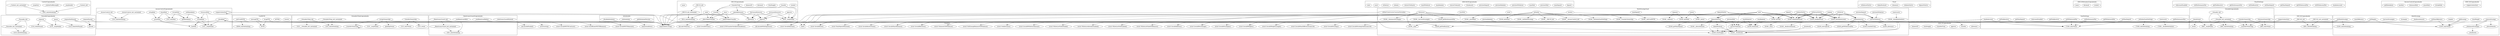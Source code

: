strict digraph {
subgraph cluster_5002_ContextUpgradeable {
label = "ContextUpgradeable"
"5002___Context_init" [label="__Context_init"]
"5002__msgSender" [label="_msgSender"]
"5002__contextSuffixLength" [label="_contextSuffixLength"]
"5002__msgData" [label="_msgData"]
"5002___Context_init_unchained" [label="__Context_init_unchained"]
"5002___Context_init" -> "5002_onlyInitializing"
"5002___Context_init_unchained" -> "5002_onlyInitializing"
}subgraph cluster_3088_Initializable {
label = "Initializable"
"3088__getInitializedVersion" [label="_getInitializedVersion"]
"3088__isInitializing" [label="_isInitializing"]
"3088__disableInitializers" [label="_disableInitializers"]
}subgraph cluster_3216_PausableUpgradeable {
label = "PausableUpgradeable"
"3216___Pausable_init_unchained" [label="__Pausable_init_unchained"]
"3216_paused" [label="paused"]
"3216__requireNotPaused" [label="_requireNotPaused"]
"3216__requirePaused" [label="_requirePaused"]
"3216__pause" [label="_pause"]
"3216__unpause" [label="_unpause"]
"3216___Pausable_init" [label="__Pausable_init"]
"3216___Pausable_init" -> "3216___Pausable_init_unchained"
"3216__pause" -> "3216__msgSender"
"3216__unpause" -> "3216__msgSender"
"3216___Pausable_init" -> "3216_onlyInitializing"
"3216__unpause" -> "3216_whenPaused"
"3216__requireNotPaused" -> "3216_paused"
"3216__requirePaused" -> "3216_paused"
"3216__pause" -> "3216_whenNotPaused"
"3216___Pausable_init_unchained" -> "3216_onlyInitializing"
}subgraph cluster_3992_IERC20Upgradeable {
label = "IERC20Upgradeable"
"3992_allowance" [label="allowance"]
"3992_transfer" [label="transfer"]
"3992_approve" [label="approve"]
"3992_transferFrom" [label="transferFrom"]
"3992_totalSupply" [label="totalSupply"]
"3992_balanceOf" [label="balanceOf"]
}subgraph cluster_2352_AccessControlUpgradeable {
label = "AccessControlUpgradeable"
"2352__setRoleAdmin" [label="_setRoleAdmin"]
"2352__setupRole" [label="_setupRole"]
"2352__grantRole" [label="_grantRole"]
"2352_revokeRole" [label="revokeRole"]
"2352__checkRole" [label="_checkRole"]
"2352_supportsInterface" [label="supportsInterface"]
"2352_getRoleAdmin" [label="getRoleAdmin"]
"2352__revokeRole" [label="_revokeRole"]
"2352___AccessControl_init_unchained" [label="__AccessControl_init_unchained"]
"2352_grantRole" [label="grantRole"]
"2352_hasRole" [label="hasRole"]
"2352___AccessControl_init" [label="__AccessControl_init"]
"2352_renounceRole" [label="renounceRole"]
"2352___AccessControl_init" -> "2352_onlyInitializing"
"2352__setRoleAdmin" -> "2352_getRoleAdmin"
"2352_renounceRole" -> "2352__msgSender"
"2352__grantRole" -> "2352__msgSender"
"2352_supportsInterface" -> "2352_supportsInterface"
"2352__checkRole" -> "2352_hasRole"
"2352___AccessControl_init_unchained" -> "2352_onlyInitializing"
"2352_revokeRole" -> "2352__revokeRole"
"2352__revokeRole" -> "2352_hasRole"
"2352_grantRole" -> "2352_onlyRole"
"2352_renounceRole" -> "2352__revokeRole"
"2352__setupRole" -> "2352__grantRole"
"2352_revokeRole" -> "2352_onlyRole"
"2352_revokeRole" -> "2352_getRoleAdmin"
"2352_grantRole" -> "2352_getRoleAdmin"
"2352_grantRole" -> "2352__grantRole"
"2352__revokeRole" -> "2352__msgSender"
"2352__checkRole" -> "2352__checkRole"
"2352__checkRole" -> "2352__msgSender"
"2352__grantRole" -> "2352_hasRole"
}subgraph cluster_30004_UseWETH {
label = "UseWETH"
"30004_receive" [label="receive"]
"30004_wETH" [label="wETH"]
"30004_wETHA" [label="wETHA"]
"30004_wrapETH" [label="wrapETH"]
"30004_unwrapETH" [label="unwrapETH"]
"30004__initUseWETH" [label="_initUseWETH"]
"30004_unwrapETH" -> "30004_wETH"
"30004_wrapETH" -> "30004_wETH"
"30004__initUseWETH" -> "30004_onlyInitializing"
}subgraph cluster_3914_ERC20Upgradeable {
label = "ERC20Upgradeable"
"3914_symbol" [label="symbol"]
"3914_transfer" [label="transfer"]
"3914_totalSupply" [label="totalSupply"]
"3914_increaseAllowance" [label="increaseAllowance"]
"3914_approve" [label="approve"]
"3914_decreaseAllowance" [label="decreaseAllowance"]
"3914__mint" [label="_mint"]
"3914_decimals" [label="decimals"]
"3914_balanceOf" [label="balanceOf"]
"3914__beforeTokenTransfer" [label="_beforeTokenTransfer"]
"3914___ERC20_init" [label="__ERC20_init"]
"3914__transfer" [label="_transfer"]
"3914__spendAllowance" [label="_spendAllowance"]
"3914__afterTokenTransfer" [label="_afterTokenTransfer"]
"3914_transferFrom" [label="transferFrom"]
"3914___ERC20_init_unchained" [label="__ERC20_init_unchained"]
"3914__burn" [label="_burn"]
"3914__approve" [label="_approve"]
"3914_name" [label="name"]
"3914_allowance" [label="allowance"]
"3914_transferFrom" -> "3914__spendAllowance"
"3914_decreaseAllowance" -> "3914_allowance"
"3914__transfer" -> "3914__afterTokenTransfer"
"3914__spendAllowance" -> "3914__approve"
"3914_transfer" -> "3914__msgSender"
"3914__spendAllowance" -> "3914_allowance"
"3914_decreaseAllowance" -> "3914__approve"
"3914_transfer" -> "3914__transfer"
"3914_transferFrom" -> "3914__transfer"
"3914_approve" -> "3914__approve"
"3914_increaseAllowance" -> "3914__approve"
"3914__mint" -> "3914__beforeTokenTransfer"
"3914___ERC20_init_unchained" -> "3914_onlyInitializing"
"3914_increaseAllowance" -> "3914_allowance"
"3914_decreaseAllowance" -> "3914__msgSender"
"3914__burn" -> "3914__beforeTokenTransfer"
"3914__mint" -> "3914__afterTokenTransfer"
"3914__transfer" -> "3914__beforeTokenTransfer"
"3914__burn" -> "3914__afterTokenTransfer"
"3914___ERC20_init" -> "3914___ERC20_init_unchained"
"3914_approve" -> "3914__msgSender"
"3914___ERC20_init" -> "3914_onlyInitializing"
"3914_increaseAllowance" -> "3914__msgSender"
"3914_transferFrom" -> "3914__msgSender"
}subgraph cluster_2894_IERC4626Upgradeable {
label = "IERC4626Upgradeable"
"2894_deposit" [label="deposit"]
"2894_maxDeposit" [label="maxDeposit"]
"2894_previewMint" [label="previewMint"]
"2894_maxMint" [label="maxMint"]
"2894_previewWithdraw" [label="previewWithdraw"]
"2894_previewRedeem" [label="previewRedeem"]
"2894_previewDeposit" [label="previewDeposit"]
"2894_totalAssets" [label="totalAssets"]
"2894_convertToAssets" [label="convertToAssets"]
"2894_maxRedeem" [label="maxRedeem"]
"2894_maxWithdraw" [label="maxWithdraw"]
"2894_convertToShares" [label="convertToShares"]
"2894_redeem" [label="redeem"]
"2894_withdraw" [label="withdraw"]
"2894_asset" [label="asset"]
"2894_mint" [label="mint"]
}subgraph cluster_2532_Ownable2StepUpgradeable {
label = "Ownable2StepUpgradeable"
"2532_transferOwnership" [label="transferOwnership"]
"2532___Ownable2Step_init_unchained" [label="__Ownable2Step_init_unchained"]
"2532_acceptOwnership" [label="acceptOwnership"]
"2532_pendingOwner" [label="pendingOwner"]
"2532__transferOwnership" [label="_transferOwnership"]
"2532___Ownable2Step_init" [label="__Ownable2Step_init"]
"2532___Ownable2Step_init" -> "2532_onlyInitializing"
"2532___Ownable2Step_init_unchained" -> "2532_onlyInitializing"
"2532_acceptOwnership" -> "2532__transferOwnership"
"2532___Ownable2Step_init" -> "2532___Ownable_init_unchained"
"2532_transferOwnership" -> "2532_onlyOwner"
"2532_acceptOwnership" -> "2532_pendingOwner"
"2532__transferOwnership" -> "2532__transferOwnership"
"2532_transferOwnership" -> "2532_owner"
"2532_acceptOwnership" -> "2532__msgSender"
}subgraph cluster_3301_ReentrancyGuardUpgradeable {
label = "ReentrancyGuardUpgradeable"
"3301__reentrancyGuardEntered" [label="_reentrancyGuardEntered"]
"3301___ReentrancyGuard_init_unchained" [label="__ReentrancyGuard_init_unchained"]
"3301__nonReentrantBefore" [label="_nonReentrantBefore"]
"3301__nonReentrantAfter" [label="_nonReentrantAfter"]
"3301___ReentrancyGuard_init" [label="__ReentrancyGuard_init"]
"3301___ReentrancyGuard_init" -> "3301___ReentrancyGuard_init_unchained"
"3301___ReentrancyGuard_init_unchained" -> "3301_onlyInitializing"
"3301___ReentrancyGuard_init" -> "3301_onlyInitializing"
}subgraph cluster_24549_MultiStrategyVault {
label = "MultiStrategyVault"
"24549_slitherConstructorConstantVariables" [label="slitherConstructorConstantVariables"]
"24549__redeemInternal" [label="_redeemInternal"]
"24549_constructor" [label="constructor"]
"24549_withdrawNative" [label="withdrawNative"]
"24549_totalAssets" [label="totalAssets"]
"24549_previewRedeem" [label="previewRedeem"]
"24549_redeemNative" [label="redeemNative"]
"24549_convertToAssets" [label="convertToAssets"]
"24549_depositNative" [label="depositNative"]
"24549_pause" [label="pause"]
"24549_withdraw" [label="withdraw"]
"24549_maxWithdraw" [label="maxWithdraw"]
"24549_redeem" [label="redeem"]
"24549_convertToShares" [label="convertToShares"]
"24549_unpause" [label="unpause"]
"24549_mint" [label="mint"]
"24549_previewWithdraw" [label="previewWithdraw"]
"24549_receive" [label="receive"]
"24549_maxDeposit" [label="maxDeposit"]
"24549_previewDeposit" [label="previewDeposit"]
"24549_initialize" [label="initialize"]
"24549_asset" [label="asset"]
"24549__depositInternal" [label="_depositInternal"]
"24549_maxMint" [label="maxMint"]
"24549_previewMint" [label="previewMint"]
"24549_rebalance" [label="rebalance"]
"24549_deposit" [label="deposit"]
"24549_maxRedeem" [label="maxRedeem"]
"24549_tokenPerAsset" [label="tokenPerAsset"]
"24549_initialize" -> "24549__transferOwnership"
"24549_withdrawNative" -> "24549_nonReentrant"
"24549_redeemNative" -> "24549_onlyWhiteListed"
"24549_deposit" -> "24549_whenNotPaused"
"24549__redeemInternal" -> "24549_allowance"
"24549_withdrawNative" -> "24549_whenNotPaused"
"24549_withdraw" -> "24549_onlyWhiteListed"
"24549_rebalance" -> "24549__mint"
"24549_initialize" -> "24549__initUseWETH"
"24549_maxWithdraw" -> "24549_balanceOf"
"24549__redeemInternal" -> "24549__burn"
"24549_rebalance" -> "24549_getFeeReceiver"
"24549_maxRedeem" -> "24549_balanceOf"
"24549_redeem" -> "24549_whenNotPaused"
"24549__depositInternal" -> "24549__mint"
"24549_mint" -> "24549_whenNotPaused"
"24549_withdraw" -> "24549_whenNotPaused"
"24549_convertToAssets" -> "24549__totalAssets"
"24549_depositNative" -> "24549_onlyWhiteListed"
"24549_rebalance" -> "24549__harvestStrategies"
"24549_withdraw" -> "24549__redeemInternal"
"24549_receive" -> "24549_wETHA"
"24549_redeem" -> "24549_nonReentrant"
"24549_initialize" -> "24549__grantRole"
"24549__depositInternal" -> "24549__totalAssets"
"24549__redeemInternal" -> "24549__deallocateAssets"
"24549_deposit" -> "24549_nonReentrant"
"24549_mint" -> "24549_nonReentrant"
"24549__redeemInternal" -> "24549_unwrapETH"
"24549_redeemNative" -> "24549_nonReentrant"
"24549_unpause" -> "24549__unpause"
"24549__depositInternal" -> "24549_balanceOf"
"24549_mint" -> "24549_onlyWhiteListed"
"24549_pause" -> "24549_onlyRole"
"24549_depositNative" -> "24549_wETHA"
"24549_withdrawNative" -> "24549_onlyWhiteListed"
"24549__redeemInternal" -> "24549_getWithdrawalFee"
"24549_pause" -> "24549__pause"
"24549_rebalance" -> "24549_totalSupply"
"24549_rebalance" -> "24549_getPerformanceFee"
"24549_initialize" -> "24549_initializer"
"24549__depositInternal" -> "24549_getMaxDeposit"
"24549_redeemNative" -> "24549_wETHA"
"24549_totalAssets" -> "24549__totalAssets"
"24549_redeemNative" -> "24549_whenNotPaused"
"24549_unpause" -> "24549_onlyRole"
"24549_withdrawNative" -> "24549_wETHA"
"24549__depositInternal" -> "24549_totalSupply"
"24549_convertToAssets" -> "24549_totalSupply"
"24549_depositNative" -> "24549_whenNotPaused"
"24549__depositInternal" -> "24549_tokenPerAsset"
"24549_mint" -> "24549__depositInternal"
"24549_deposit" -> "24549_onlyWhiteListed"
"24549_redeemNative" -> "24549__redeemInternal"
"24549_initialize" -> "24549__initMultiStrategy"
"24549_withdrawNative" -> "24549__redeemInternal"
"24549_depositNative" -> "24549_nonReentrant"
"24549_rebalance" -> "24549__rebalanceStrategies"
"24549__redeemInternal" -> "24549__totalAssets"
"24549_deposit" -> "24549__depositInternal"
"24549_redeem" -> "24549_onlyWhiteListed"
"24549_initialize" -> "24549___ERC20_init"
"24549_initialize" -> "24549___AccessControl_init"
"24549_convertToShares" -> "24549__totalAssets"
"24549__depositInternal" -> "24549__allocateAssets"
"24549_withdraw" -> "24549_nonReentrant"
"24549__redeemInternal" -> "24549_balanceOf"
"24549_constructor" -> "24549__disableInitializers"
"24549_depositNative" -> "24549__depositInternal"
"24549_redeem" -> "24549__redeemInternal"
"24549_rebalance" -> "24549_whenNotPaused"
"24549_tokenPerAsset" -> "24549__totalAssets"
"24549__redeemInternal" -> "24549_totalSupply"
"24549_rebalance" -> "24549_nonReentrant"
"24549_convertToShares" -> "24549_totalSupply"
"24549_initialize" -> "24549__initializeVaultSettings"
"24549_tokenPerAsset" -> "24549_totalSupply"
"24549__redeemInternal" -> "24549_getFeeReceiver"
"24549_rebalance" -> "24549__totalAssets"
"24549__redeemInternal" -> "24549_transferFrom"
}subgraph cluster_27495_VaultSettings {
label = "VaultSettings"
"27495_getPerformanceFee" [label="getPerformanceFee"]
"27495_setFeeReceiver" [label="setFeeReceiver"]
"27495_constructor" [label="constructor"]
"27495_enableAccount" [label="enableAccount"]
"27495_getWithdrawalFee" [label="getWithdrawalFee"]
"27495_setPerformanceFee" [label="setPerformanceFee"]
"27495_setMaxDeposit" [label="setMaxDeposit"]
"27495_getFeeReceiver" [label="getFeeReceiver"]
"27495_isAccountEnabled" [label="isAccountEnabled"]
"27495_getMaxDeposit" [label="getMaxDeposit"]
"27495__initializeVaultSettings" [label="_initializeVaultSettings"]
"27495_setWithdrawalFee" [label="setWithdrawalFee"]
"27495_setWithdrawalFee" -> "27495_onlyOwner"
"27495__initializeVaultSettings" -> "27495_onlyInitializing"
"27495_setPerformanceFee" -> "27495_onlyOwner"
"27495_setFeeReceiver" -> "27495_onlyOwner"
"27495_setMaxDeposit" -> "27495_onlyOwner"
"27495_enableAccount" -> "27495_onlyOwner"
"27495_constructor" -> "27495__disableInitializers"
}subgraph cluster_2665_OwnableUpgradeable {
label = "OwnableUpgradeable"
"2665_renounceOwnership" [label="renounceOwnership"]
"2665___Ownable_init_unchained" [label="__Ownable_init_unchained"]
"2665_transferOwnership" [label="transferOwnership"]
"2665_owner" [label="owner"]
"2665__transferOwnership" [label="_transferOwnership"]
"2665__checkOwner" [label="_checkOwner"]
"2665___Ownable_init" [label="__Ownable_init"]
"2665___Ownable_init" -> "2665_onlyInitializing"
"2665__checkOwner" -> "2665_owner"
"2665_renounceOwnership" -> "2665__transferOwnership"
"2665___Ownable_init_unchained" -> "2665__msgSender"
"2665___Ownable_init_unchained" -> "2665_onlyInitializing"
"2665__checkOwner" -> "2665__msgSender"
"2665_transferOwnership" -> "2665_onlyOwner"
"2665___Ownable_init" -> "2665___Ownable_init_unchained"
"2665_transferOwnership" -> "2665__transferOwnership"
"2665_renounceOwnership" -> "2665_onlyOwner"
"2665___Ownable_init_unchained" -> "2665__transferOwnership"
}subgraph cluster_37867_IVault {
label = "IVault"
"37867_depositNative" [label="depositNative"]
"37867_redeemNative" [label="redeemNative"]
"37867_rebalance" [label="rebalance"]
"37867_tokenPerAsset" [label="tokenPerAsset"]
"37867_withdrawNative" [label="withdrawNative"]
}subgraph cluster_4209_IERC20MetadataUpgradeable {
label = "IERC20MetadataUpgradeable"
"4209_symbol" [label="symbol"]
"4209_decimals" [label="decimals"]
"4209_name" [label="name"]
}subgraph cluster_6001_ERC165Upgradeable {
label = "ERC165Upgradeable"
"6001_supportsInterface" [label="supportsInterface"]
"6001___ERC165_init_unchained" [label="__ERC165_init_unchained"]
"6001___ERC165_init" [label="__ERC165_init"]
"6001___ERC165_init_unchained" -> "6001_onlyInitializing"
"6001___ERC165_init" -> "6001_onlyInitializing"
}subgraph cluster_23283_MultiStrategy {
label = "MultiStrategy"
"23283_addStrategy" [label="addStrategy"]
"23283_totalWeight" [label="totalWeight"]
"23283_setMaxDifference" [label="setMaxDifference"]
"23283_weights" [label="weights"]
"23283_setWeights" [label="setWeights"]
"23283__deallocateAssets" [label="_deallocateAssets"]
"23283_strategies" [label="strategies"]
"23283__harvestStrategies" [label="_harvestStrategies"]
"23283__rebalanceStrategies" [label="_rebalanceStrategies"]
"23283__allocateAssets" [label="_allocateAssets"]
"23283_removeStrategy" [label="removeStrategy"]
"23283__totalAssets" [label="_totalAssets"]
"23283_maxDifference" [label="maxDifference"]
"23283__initMultiStrategy" [label="_initMultiStrategy"]
"23283_setMaxDifference" -> "23283_onlyOwner"
"23283_removeStrategy" -> "23283__allocateAssets"
"23283_addStrategy" -> "23283_onlyOwner"
"23283_setWeights" -> "23283_onlyOwner"
"23283_removeStrategy" -> "23283_onlyOwner"
"23283_removeStrategy" -> "23283__rebalanceStrategies"
"23283__initMultiStrategy" -> "23283_onlyInitializing"
"23283__rebalanceStrategies" -> "23283__totalAssets"
}subgraph cluster_38008_IVaultSettings {
label = "IVaultSettings"
"38008_enableAccount" [label="enableAccount"]
"38008_setWithdrawalFee" [label="setWithdrawalFee"]
"38008_getWithdrawalFee" [label="getWithdrawalFee"]
"38008_getMaxDeposit" [label="getMaxDeposit"]
"38008_setMaxDeposit" [label="setMaxDeposit"]
"38008_setFeeReceiver" [label="setFeeReceiver"]
"38008_getPerformanceFee" [label="getPerformanceFee"]
"38008_getFeeReceiver" [label="getFeeReceiver"]
"38008_setPerformanceFee" [label="setPerformanceFee"]
"38008_isAccountEnabled" [label="isAccountEnabled"]
}subgraph cluster_2425_IAccessControlUpgradeable {
label = "IAccessControlUpgradeable"
"2425_revokeRole" [label="revokeRole"]
"2425_grantRole" [label="grantRole"]
"2425_renounceRole" [label="renounceRole"]
"2425_hasRole" [label="hasRole"]
"2425_getRoleAdmin" [label="getRoleAdmin"]
}subgraph cluster_6013_IERC165Upgradeable {
label = "IERC165Upgradeable"
"6013_supportsInterface" [label="supportsInterface"]
}subgraph cluster_solidity {
label = "[Solidity]"
"revert InvalidStrategy()" 
"revert WhiteListFailedToAdd()" 
"revert(string)" 
"revert InvalidMaxDifference(uint256)" 
"revert WhiteListNotEnabled()" 
"revert InvalidOwner()" 
"revert InvalidStrategyIndex(uint256)" 
"revert InvalidAsset()" 
"revert ETHTransferNotAllowed(address)" 
"revert InvalidWETHContract()" 
"revert InvalidWeights()" 
"revert InvalidWithdrawAmount()" 
"revert InvalidShareBalance()" 
"revert InvalidAssetsState()" 
"type()" 
"revert InvalidStrategies()" 
"require(bool,string)" 
"abi.encodePacked()" 
"abi.encodeWithSignature()" 
"revert InvalidAddress()" 
"revert NoAssetsToWithdraw()" 
"balance(address)" 
"revert InsufficientWETHBalance()" 
"revert InvalidWeightsLength()" 
"revert WhiteListFailedToRemove()" 
"revert InvalidReceiver()" 
"revert InvalidAmount()" 
"revert NoAllowance()" 
"revert WhiteListAlreadyEnabled()" 
"revert InvalidWETHAmount()" 
"revert MaxDepositReached()" 
"revert NotEnoughBalanceToWithdraw()" 
"revert InvalidPercentage()" 
"keccak256(bytes)" 
"30004_unwrapETH" -> "revert InsufficientWETHBalance()"
"24549_slitherConstructorConstantVariables" -> "keccak256(bytes)"
"24549__redeemInternal" -> "revert NotEnoughBalanceToWithdraw()"
"2665__checkOwner" -> "require(bool,string)"
"24549__redeemInternal" -> "revert NoAllowance()"
"2352_renounceRole" -> "require(bool,string)"
"24549_initialize" -> "revert InvalidOwner()"
"2352__checkRole" -> "revert(string)"
"24549_depositNative" -> "revert InvalidAsset()"
"24549__redeemInternal" -> "revert NoAssetsToWithdraw()"
"27495_enableAccount" -> "revert WhiteListAlreadyEnabled()"
"30004__initUseWETH" -> "revert InvalidWETHContract()"
"30004_wrapETH" -> "balance(address)"
"3914__mint" -> "require(bool,string)"
"23283_addStrategy" -> "revert InvalidStrategy()"
"6001_supportsInterface" -> "type()"
"27495_setFeeReceiver" -> "revert InvalidAddress()"
"3914__burn" -> "require(bool,string)"
"24549_mint" -> "revert InvalidAmount()"
"3914__spendAllowance" -> "require(bool,string)"
"30004_unwrapETH" -> "revert InvalidWETHAmount()"
"3301__nonReentrantBefore" -> "require(bool,string)"
"24549__depositInternal" -> "revert MaxDepositReached()"
"30004_wrapETH" -> "revert InvalidWETHAmount()"
"3088__disableInitializers" -> "require(bool,string)"
"2352_supportsInterface" -> "type()"
"24549_redeemNative" -> "revert InvalidAsset()"
"24549__depositInternal" -> "revert InvalidAssetsState()"
"2352__checkRole" -> "abi.encodePacked()"
"24549__redeemInternal" -> "revert InvalidReceiver()"
"2532_acceptOwnership" -> "require(bool,string)"
"3914__transfer" -> "require(bool,string)"
"24549_withdrawNative" -> "revert InvalidAsset()"
"27495_setPerformanceFee" -> "revert InvalidPercentage()"
"2665_transferOwnership" -> "require(bool,string)"
"23283_removeStrategy" -> "revert InvalidStrategyIndex(uint256)"
"27495_enableAccount" -> "revert WhiteListFailedToRemove()"
"3216__requireNotPaused" -> "require(bool,string)"
"24549_depositNative" -> "revert InvalidAmount()"
"24549__redeemInternal" -> "revert InvalidWithdrawAmount()"
"23283__initMultiStrategy" -> "revert InvalidWeights()"
"27495_enableAccount" -> "revert WhiteListFailedToAdd()"
"27495_setWithdrawalFee" -> "revert InvalidPercentage()"
"23283_setWeights" -> "revert InvalidWeightsLength()"
"23283__initMultiStrategy" -> "revert InvalidStrategies()"
"24549__depositInternal" -> "revert InvalidShareBalance()"
"27495_enableAccount" -> "revert WhiteListNotEnabled()"
"3216__requirePaused" -> "require(bool,string)"
"24549_receive" -> "revert ETHTransferNotAllowed(address)"
"3914__approve" -> "require(bool,string)"
"24549_depositNative" -> "abi.encodeWithSignature()"
"24549_initialize" -> "revert InvalidAsset()"
"23283_setWeights" -> "revert InvalidWeights()"
"24549_deposit" -> "revert InvalidAmount()"
"24549__depositInternal" -> "revert InvalidReceiver()"
"23283__initMultiStrategy" -> "revert InvalidWeightsLength()"
"23283_setMaxDifference" -> "revert InvalidMaxDifference(uint256)"
"24549__redeemInternal" -> "revert InvalidShareBalance()"
"3914_decreaseAllowance" -> "require(bool,string)"
}"24549_withdrawNative" -> "24549_convertToShares"
"24549_previewMint" -> "24549_convertToAssets"
"24549_withdraw" -> "24549_convertToShares"
"24549_previewRedeem" -> "24549_convertToAssets"
"24549_previewWithdraw" -> "24549_convertToShares"
"24549_previewDeposit" -> "24549_convertToShares"
"24549__redeemInternal" -> "3992_transfer"
"24549_maxWithdraw" -> "24549_convertToAssets"
"24549_mint" -> "24549_convertToAssets"
}